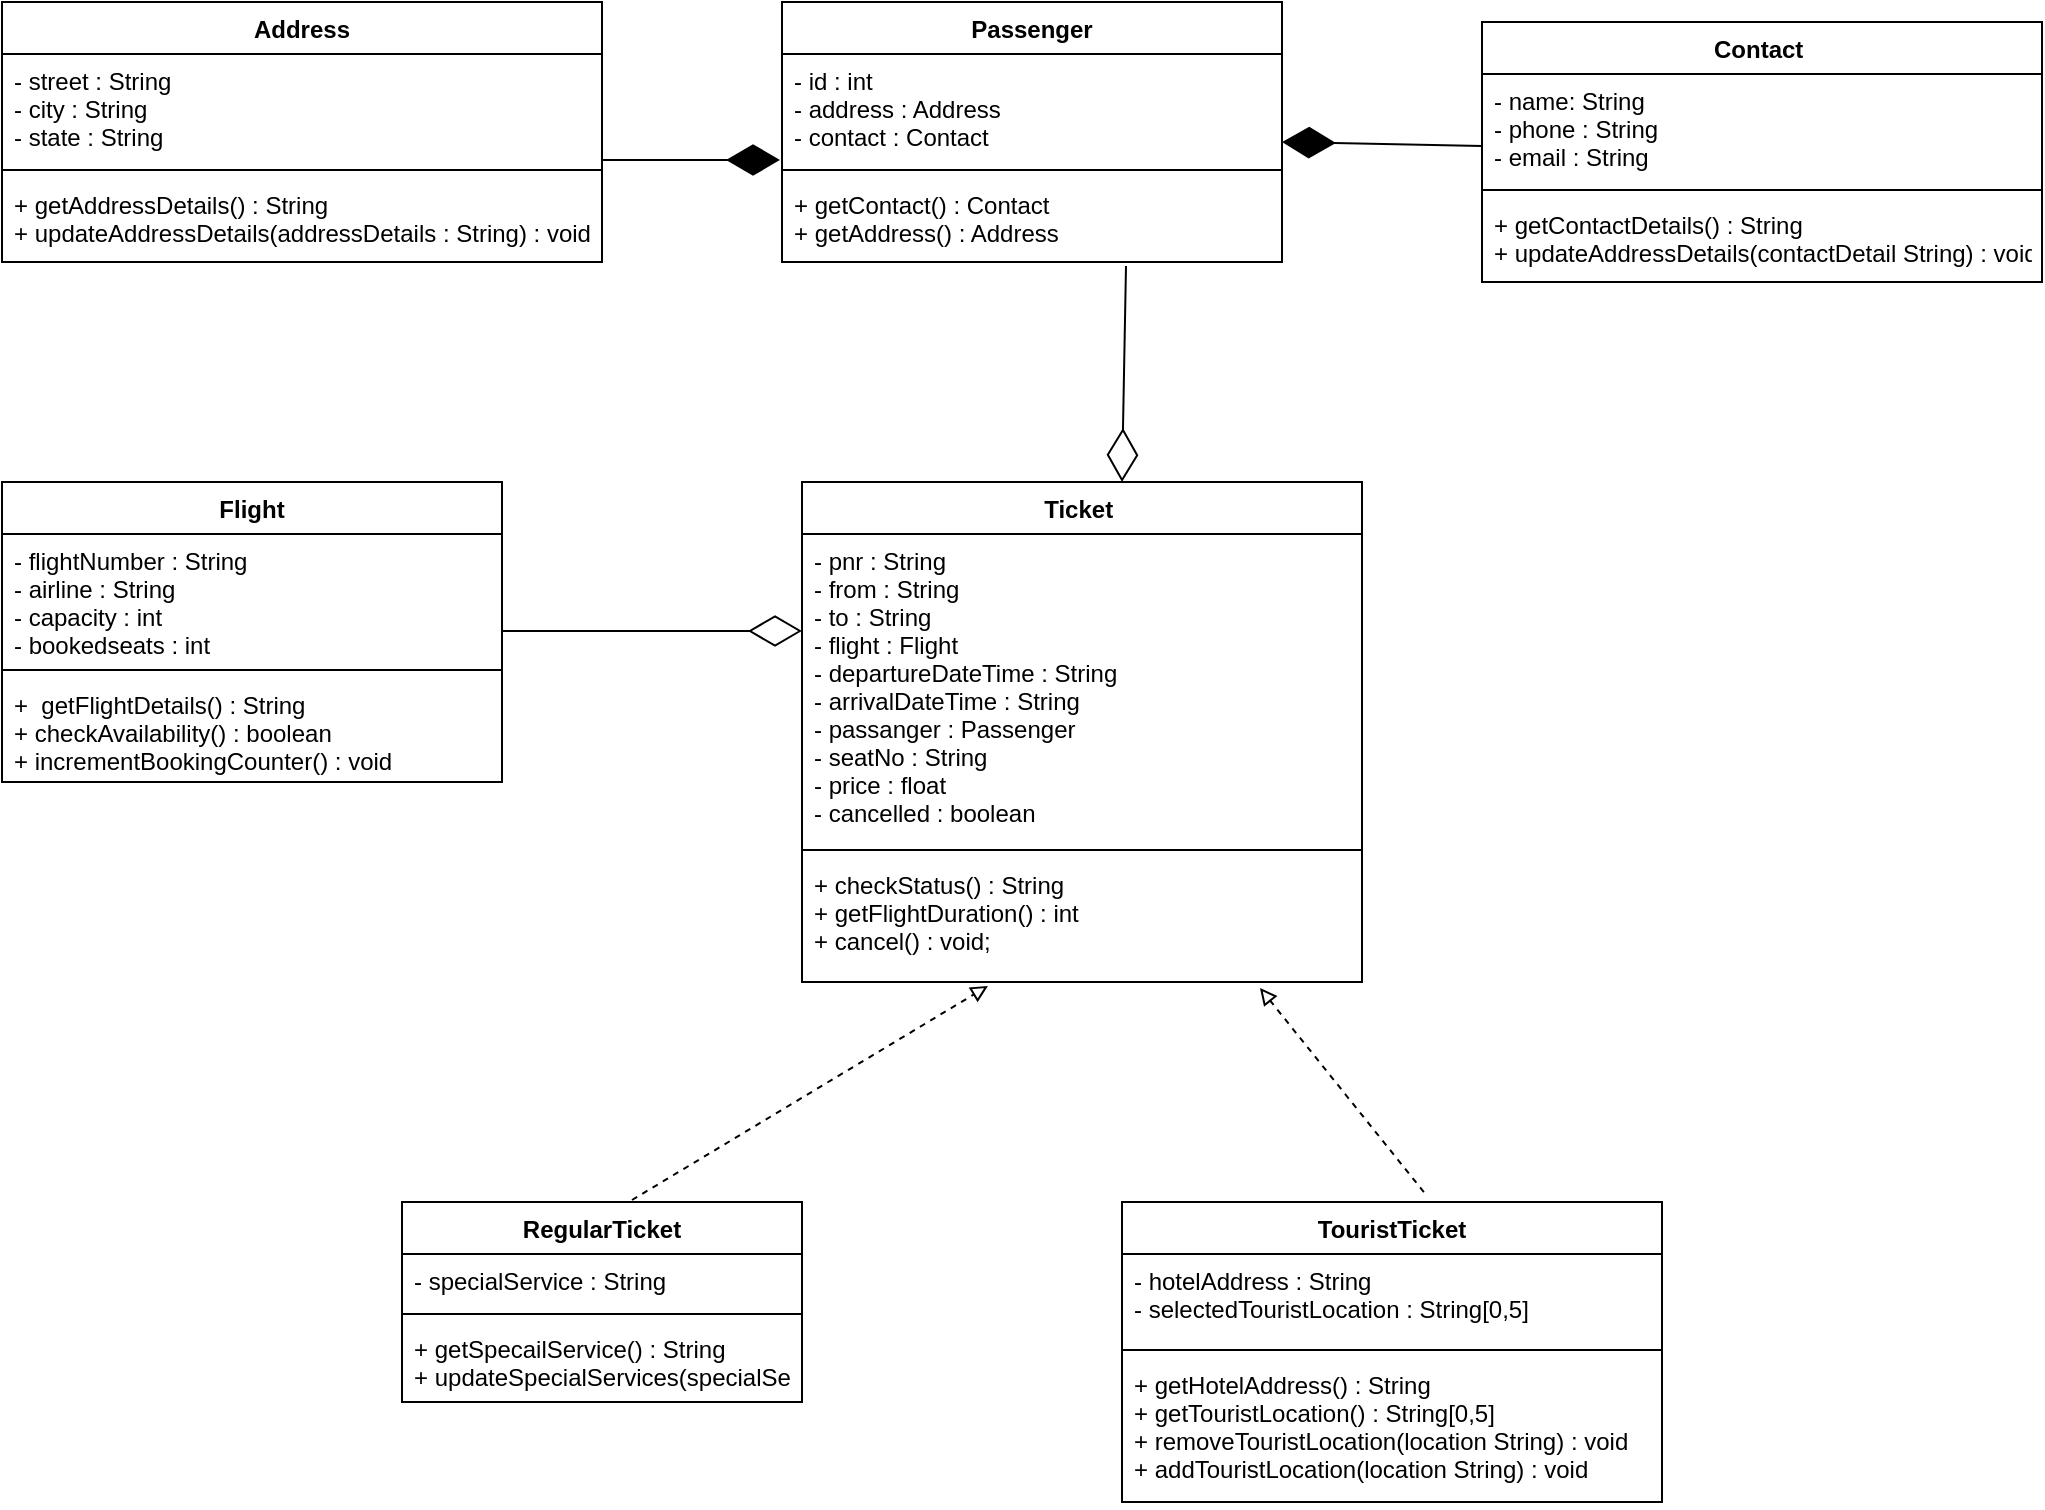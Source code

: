 <mxfile version="15.1.4" type="device"><diagram id="C5RBs43oDa-KdzZeNtuy" name="Page-1"><mxGraphModel dx="1308" dy="780" grid="1" gridSize="10" guides="1" tooltips="1" connect="1" arrows="1" fold="1" page="1" pageScale="1" pageWidth="827" pageHeight="1169" math="0" shadow="0"><root><mxCell id="WIyWlLk6GJQsqaUBKTNV-0"/><mxCell id="WIyWlLk6GJQsqaUBKTNV-1" parent="WIyWlLk6GJQsqaUBKTNV-0"/><mxCell id="J0gX-9oL7l4jvz2r2Fax-1" value="Passenger" style="swimlane;fontStyle=1;align=center;verticalAlign=top;childLayout=stackLayout;horizontal=1;startSize=26;horizontalStack=0;resizeParent=1;resizeParentMax=0;resizeLast=0;collapsible=1;marginBottom=0;" vertex="1" parent="WIyWlLk6GJQsqaUBKTNV-1"><mxGeometry x="430" y="160" width="250" height="130" as="geometry"/></mxCell><mxCell id="J0gX-9oL7l4jvz2r2Fax-2" value="- id : int&#10;- address : Address&#10;- contact : Contact" style="text;strokeColor=none;fillColor=none;align=left;verticalAlign=top;spacingLeft=4;spacingRight=4;overflow=hidden;rotatable=0;points=[[0,0.5],[1,0.5]];portConstraint=eastwest;" vertex="1" parent="J0gX-9oL7l4jvz2r2Fax-1"><mxGeometry y="26" width="250" height="54" as="geometry"/></mxCell><mxCell id="J0gX-9oL7l4jvz2r2Fax-3" value="" style="line;strokeWidth=1;fillColor=none;align=left;verticalAlign=middle;spacingTop=-1;spacingLeft=3;spacingRight=3;rotatable=0;labelPosition=right;points=[];portConstraint=eastwest;" vertex="1" parent="J0gX-9oL7l4jvz2r2Fax-1"><mxGeometry y="80" width="250" height="8" as="geometry"/></mxCell><mxCell id="J0gX-9oL7l4jvz2r2Fax-4" value="+ getContact() : Contact&#10;+ getAddress() : Address" style="text;strokeColor=none;fillColor=none;align=left;verticalAlign=top;spacingLeft=4;spacingRight=4;overflow=hidden;rotatable=0;points=[[0,0.5],[1,0.5]];portConstraint=eastwest;" vertex="1" parent="J0gX-9oL7l4jvz2r2Fax-1"><mxGeometry y="88" width="250" height="42" as="geometry"/></mxCell><mxCell id="J0gX-9oL7l4jvz2r2Fax-8" value="Address" style="swimlane;fontStyle=1;align=center;verticalAlign=top;childLayout=stackLayout;horizontal=1;startSize=26;horizontalStack=0;resizeParent=1;resizeParentMax=0;resizeLast=0;collapsible=1;marginBottom=0;" vertex="1" parent="WIyWlLk6GJQsqaUBKTNV-1"><mxGeometry x="40" y="160" width="300" height="130" as="geometry"/></mxCell><mxCell id="J0gX-9oL7l4jvz2r2Fax-9" value="- street : String&#10;- city : String&#10;- state : String" style="text;strokeColor=none;fillColor=none;align=left;verticalAlign=top;spacingLeft=4;spacingRight=4;overflow=hidden;rotatable=0;points=[[0,0.5],[1,0.5]];portConstraint=eastwest;" vertex="1" parent="J0gX-9oL7l4jvz2r2Fax-8"><mxGeometry y="26" width="300" height="54" as="geometry"/></mxCell><mxCell id="J0gX-9oL7l4jvz2r2Fax-10" value="" style="line;strokeWidth=1;fillColor=none;align=left;verticalAlign=middle;spacingTop=-1;spacingLeft=3;spacingRight=3;rotatable=0;labelPosition=right;points=[];portConstraint=eastwest;" vertex="1" parent="J0gX-9oL7l4jvz2r2Fax-8"><mxGeometry y="80" width="300" height="8" as="geometry"/></mxCell><mxCell id="J0gX-9oL7l4jvz2r2Fax-11" value="+ getAddressDetails() : String&#10;+ updateAddressDetails(addressDetails : String) : void" style="text;strokeColor=none;fillColor=none;align=left;verticalAlign=top;spacingLeft=4;spacingRight=4;overflow=hidden;rotatable=0;points=[[0,0.5],[1,0.5]];portConstraint=eastwest;" vertex="1" parent="J0gX-9oL7l4jvz2r2Fax-8"><mxGeometry y="88" width="300" height="42" as="geometry"/></mxCell><mxCell id="J0gX-9oL7l4jvz2r2Fax-14" value="Contact " style="swimlane;fontStyle=1;align=center;verticalAlign=top;childLayout=stackLayout;horizontal=1;startSize=26;horizontalStack=0;resizeParent=1;resizeParentMax=0;resizeLast=0;collapsible=1;marginBottom=0;" vertex="1" parent="WIyWlLk6GJQsqaUBKTNV-1"><mxGeometry x="780" y="170" width="280" height="130" as="geometry"/></mxCell><mxCell id="J0gX-9oL7l4jvz2r2Fax-15" value="- name: String&#10;- phone : String&#10;- email : String" style="text;strokeColor=none;fillColor=none;align=left;verticalAlign=top;spacingLeft=4;spacingRight=4;overflow=hidden;rotatable=0;points=[[0,0.5],[1,0.5]];portConstraint=eastwest;" vertex="1" parent="J0gX-9oL7l4jvz2r2Fax-14"><mxGeometry y="26" width="280" height="54" as="geometry"/></mxCell><mxCell id="J0gX-9oL7l4jvz2r2Fax-16" value="" style="line;strokeWidth=1;fillColor=none;align=left;verticalAlign=middle;spacingTop=-1;spacingLeft=3;spacingRight=3;rotatable=0;labelPosition=right;points=[];portConstraint=eastwest;" vertex="1" parent="J0gX-9oL7l4jvz2r2Fax-14"><mxGeometry y="80" width="280" height="8" as="geometry"/></mxCell><mxCell id="J0gX-9oL7l4jvz2r2Fax-17" value="+ getContactDetails() : String&#10;+ updateAddressDetails(contactDetail String) : void" style="text;strokeColor=none;fillColor=none;align=left;verticalAlign=top;spacingLeft=4;spacingRight=4;overflow=hidden;rotatable=0;points=[[0,0.5],[1,0.5]];portConstraint=eastwest;" vertex="1" parent="J0gX-9oL7l4jvz2r2Fax-14"><mxGeometry y="88" width="280" height="42" as="geometry"/></mxCell><mxCell id="J0gX-9oL7l4jvz2r2Fax-13" value="" style="endArrow=diamondThin;endFill=1;endSize=24;html=1;" edge="1" parent="WIyWlLk6GJQsqaUBKTNV-1"><mxGeometry width="160" relative="1" as="geometry"><mxPoint x="340" y="239" as="sourcePoint"/><mxPoint x="429" y="239" as="targetPoint"/></mxGeometry></mxCell><mxCell id="J0gX-9oL7l4jvz2r2Fax-19" value="" style="endArrow=diamondThin;endFill=1;endSize=24;html=1;entryX=1;entryY=0.815;entryDx=0;entryDy=0;entryPerimeter=0;exitX=0;exitY=0.667;exitDx=0;exitDy=0;exitPerimeter=0;" edge="1" parent="WIyWlLk6GJQsqaUBKTNV-1" source="J0gX-9oL7l4jvz2r2Fax-15" target="J0gX-9oL7l4jvz2r2Fax-2"><mxGeometry width="160" relative="1" as="geometry"><mxPoint x="730" y="160" as="sourcePoint"/><mxPoint x="780" y="224.5" as="targetPoint"/></mxGeometry></mxCell><mxCell id="J0gX-9oL7l4jvz2r2Fax-21" value="Flight" style="swimlane;fontStyle=1;align=center;verticalAlign=top;childLayout=stackLayout;horizontal=1;startSize=26;horizontalStack=0;resizeParent=1;resizeParentMax=0;resizeLast=0;collapsible=1;marginBottom=0;" vertex="1" parent="WIyWlLk6GJQsqaUBKTNV-1"><mxGeometry x="40" y="400" width="250" height="150" as="geometry"/></mxCell><mxCell id="J0gX-9oL7l4jvz2r2Fax-22" value="- flightNumber : String&#10;- airline : String&#10;- capacity : int&#10;- bookedseats : int" style="text;strokeColor=none;fillColor=none;align=left;verticalAlign=top;spacingLeft=4;spacingRight=4;overflow=hidden;rotatable=0;points=[[0,0.5],[1,0.5]];portConstraint=eastwest;" vertex="1" parent="J0gX-9oL7l4jvz2r2Fax-21"><mxGeometry y="26" width="250" height="64" as="geometry"/></mxCell><mxCell id="J0gX-9oL7l4jvz2r2Fax-23" value="" style="line;strokeWidth=1;fillColor=none;align=left;verticalAlign=middle;spacingTop=-1;spacingLeft=3;spacingRight=3;rotatable=0;labelPosition=right;points=[];portConstraint=eastwest;" vertex="1" parent="J0gX-9oL7l4jvz2r2Fax-21"><mxGeometry y="90" width="250" height="8" as="geometry"/></mxCell><mxCell id="J0gX-9oL7l4jvz2r2Fax-24" value="+  getFlightDetails() : String&#10;+ checkAvailability() : boolean&#10;+ incrementBookingCounter() : void&#10;" style="text;strokeColor=none;fillColor=none;align=left;verticalAlign=top;spacingLeft=4;spacingRight=4;overflow=hidden;rotatable=0;points=[[0,0.5],[1,0.5]];portConstraint=eastwest;" vertex="1" parent="J0gX-9oL7l4jvz2r2Fax-21"><mxGeometry y="98" width="250" height="52" as="geometry"/></mxCell><mxCell id="J0gX-9oL7l4jvz2r2Fax-25" value="Ticket " style="swimlane;fontStyle=1;align=center;verticalAlign=top;childLayout=stackLayout;horizontal=1;startSize=26;horizontalStack=0;resizeParent=1;resizeParentMax=0;resizeLast=0;collapsible=1;marginBottom=0;" vertex="1" parent="WIyWlLk6GJQsqaUBKTNV-1"><mxGeometry x="440" y="400" width="280" height="250" as="geometry"/></mxCell><mxCell id="J0gX-9oL7l4jvz2r2Fax-26" value="- pnr : String&#10;- from : String&#10;- to : String&#10;- flight : Flight&#10;- departureDateTime : String&#10;- arrivalDateTime : String&#10;- passanger : Passenger&#10;- seatNo : String&#10;- price : float&#10;- cancelled : boolean" style="text;strokeColor=none;fillColor=none;align=left;verticalAlign=top;spacingLeft=4;spacingRight=4;overflow=hidden;rotatable=0;points=[[0,0.5],[1,0.5]];portConstraint=eastwest;" vertex="1" parent="J0gX-9oL7l4jvz2r2Fax-25"><mxGeometry y="26" width="280" height="154" as="geometry"/></mxCell><mxCell id="J0gX-9oL7l4jvz2r2Fax-27" value="" style="line;strokeWidth=1;fillColor=none;align=left;verticalAlign=middle;spacingTop=-1;spacingLeft=3;spacingRight=3;rotatable=0;labelPosition=right;points=[];portConstraint=eastwest;" vertex="1" parent="J0gX-9oL7l4jvz2r2Fax-25"><mxGeometry y="180" width="280" height="8" as="geometry"/></mxCell><mxCell id="J0gX-9oL7l4jvz2r2Fax-28" value="+ checkStatus() : String&#10;+ getFlightDuration() : int&#10;+ cancel() : void;" style="text;strokeColor=none;fillColor=none;align=left;verticalAlign=top;spacingLeft=4;spacingRight=4;overflow=hidden;rotatable=0;points=[[0,0.5],[1,0.5]];portConstraint=eastwest;" vertex="1" parent="J0gX-9oL7l4jvz2r2Fax-25"><mxGeometry y="188" width="280" height="62" as="geometry"/></mxCell><mxCell id="J0gX-9oL7l4jvz2r2Fax-30" value="" style="endArrow=diamondThin;endFill=0;endSize=24;html=1;" edge="1" parent="WIyWlLk6GJQsqaUBKTNV-1"><mxGeometry width="160" relative="1" as="geometry"><mxPoint x="290" y="474.5" as="sourcePoint"/><mxPoint x="440" y="474.5" as="targetPoint"/></mxGeometry></mxCell><mxCell id="J0gX-9oL7l4jvz2r2Fax-32" value="" style="endArrow=diamondThin;endFill=0;endSize=24;html=1;exitX=0.688;exitY=1.048;exitDx=0;exitDy=0;exitPerimeter=0;" edge="1" parent="WIyWlLk6GJQsqaUBKTNV-1" source="J0gX-9oL7l4jvz2r2Fax-4"><mxGeometry width="160" relative="1" as="geometry"><mxPoint x="600" y="310" as="sourcePoint"/><mxPoint x="600" y="400" as="targetPoint"/></mxGeometry></mxCell><mxCell id="J0gX-9oL7l4jvz2r2Fax-34" value="RegularTicket" style="swimlane;fontStyle=1;align=center;verticalAlign=top;childLayout=stackLayout;horizontal=1;startSize=26;horizontalStack=0;resizeParent=1;resizeParentMax=0;resizeLast=0;collapsible=1;marginBottom=0;" vertex="1" parent="WIyWlLk6GJQsqaUBKTNV-1"><mxGeometry x="240" y="760" width="200" height="100" as="geometry"/></mxCell><mxCell id="J0gX-9oL7l4jvz2r2Fax-35" value="- specialService : String&#10;" style="text;strokeColor=none;fillColor=none;align=left;verticalAlign=top;spacingLeft=4;spacingRight=4;overflow=hidden;rotatable=0;points=[[0,0.5],[1,0.5]];portConstraint=eastwest;" vertex="1" parent="J0gX-9oL7l4jvz2r2Fax-34"><mxGeometry y="26" width="200" height="26" as="geometry"/></mxCell><mxCell id="J0gX-9oL7l4jvz2r2Fax-36" value="" style="line;strokeWidth=1;fillColor=none;align=left;verticalAlign=middle;spacingTop=-1;spacingLeft=3;spacingRight=3;rotatable=0;labelPosition=right;points=[];portConstraint=eastwest;" vertex="1" parent="J0gX-9oL7l4jvz2r2Fax-34"><mxGeometry y="52" width="200" height="8" as="geometry"/></mxCell><mxCell id="J0gX-9oL7l4jvz2r2Fax-37" value="+ getSpecailService() : String&#10;+ updateSpecialServices(specialSerivces String) : void" style="text;strokeColor=none;fillColor=none;align=left;verticalAlign=top;spacingLeft=4;spacingRight=4;overflow=hidden;rotatable=0;points=[[0,0.5],[1,0.5]];portConstraint=eastwest;" vertex="1" parent="J0gX-9oL7l4jvz2r2Fax-34"><mxGeometry y="60" width="200" height="40" as="geometry"/></mxCell><mxCell id="J0gX-9oL7l4jvz2r2Fax-39" value="" style="endArrow=block;dashed=1;endFill=0;html=1;entryX=0.332;entryY=1.032;entryDx=0;entryDy=0;entryPerimeter=0;exitX=0.575;exitY=-0.01;exitDx=0;exitDy=0;exitPerimeter=0;" edge="1" parent="WIyWlLk6GJQsqaUBKTNV-1" source="J0gX-9oL7l4jvz2r2Fax-34" target="J0gX-9oL7l4jvz2r2Fax-28"><mxGeometry width="160" relative="1" as="geometry"><mxPoint x="380" y="700" as="sourcePoint"/><mxPoint x="540" y="700" as="targetPoint"/></mxGeometry></mxCell><mxCell id="J0gX-9oL7l4jvz2r2Fax-40" value="TouristTicket" style="swimlane;fontStyle=1;align=center;verticalAlign=top;childLayout=stackLayout;horizontal=1;startSize=26;horizontalStack=0;resizeParent=1;resizeParentMax=0;resizeLast=0;collapsible=1;marginBottom=0;" vertex="1" parent="WIyWlLk6GJQsqaUBKTNV-1"><mxGeometry x="600" y="760" width="270" height="150" as="geometry"/></mxCell><mxCell id="J0gX-9oL7l4jvz2r2Fax-41" value="- hotelAddress : String&#10;- selectedTouristLocation : String[0,5]" style="text;strokeColor=none;fillColor=none;align=left;verticalAlign=top;spacingLeft=4;spacingRight=4;overflow=hidden;rotatable=0;points=[[0,0.5],[1,0.5]];portConstraint=eastwest;" vertex="1" parent="J0gX-9oL7l4jvz2r2Fax-40"><mxGeometry y="26" width="270" height="44" as="geometry"/></mxCell><mxCell id="J0gX-9oL7l4jvz2r2Fax-42" value="" style="line;strokeWidth=1;fillColor=none;align=left;verticalAlign=middle;spacingTop=-1;spacingLeft=3;spacingRight=3;rotatable=0;labelPosition=right;points=[];portConstraint=eastwest;" vertex="1" parent="J0gX-9oL7l4jvz2r2Fax-40"><mxGeometry y="70" width="270" height="8" as="geometry"/></mxCell><mxCell id="J0gX-9oL7l4jvz2r2Fax-43" value="+ getHotelAddress() : String&#10;+ getTouristLocation() : String[0,5]&#10;+ removeTouristLocation(location String) : void&#10;+ addTouristLocation(location String) : void" style="text;strokeColor=none;fillColor=none;align=left;verticalAlign=top;spacingLeft=4;spacingRight=4;overflow=hidden;rotatable=0;points=[[0,0.5],[1,0.5]];portConstraint=eastwest;" vertex="1" parent="J0gX-9oL7l4jvz2r2Fax-40"><mxGeometry y="78" width="270" height="72" as="geometry"/></mxCell><mxCell id="J0gX-9oL7l4jvz2r2Fax-44" value="" style="endArrow=block;dashed=1;endFill=0;html=1;entryX=0.332;entryY=1.032;entryDx=0;entryDy=0;entryPerimeter=0;exitX=0.559;exitY=-0.033;exitDx=0;exitDy=0;exitPerimeter=0;" edge="1" parent="WIyWlLk6GJQsqaUBKTNV-1" source="J0gX-9oL7l4jvz2r2Fax-40"><mxGeometry width="160" relative="1" as="geometry"><mxPoint x="491.02" y="760" as="sourcePoint"/><mxPoint x="668.98" y="652.984" as="targetPoint"/></mxGeometry></mxCell></root></mxGraphModel></diagram></mxfile>